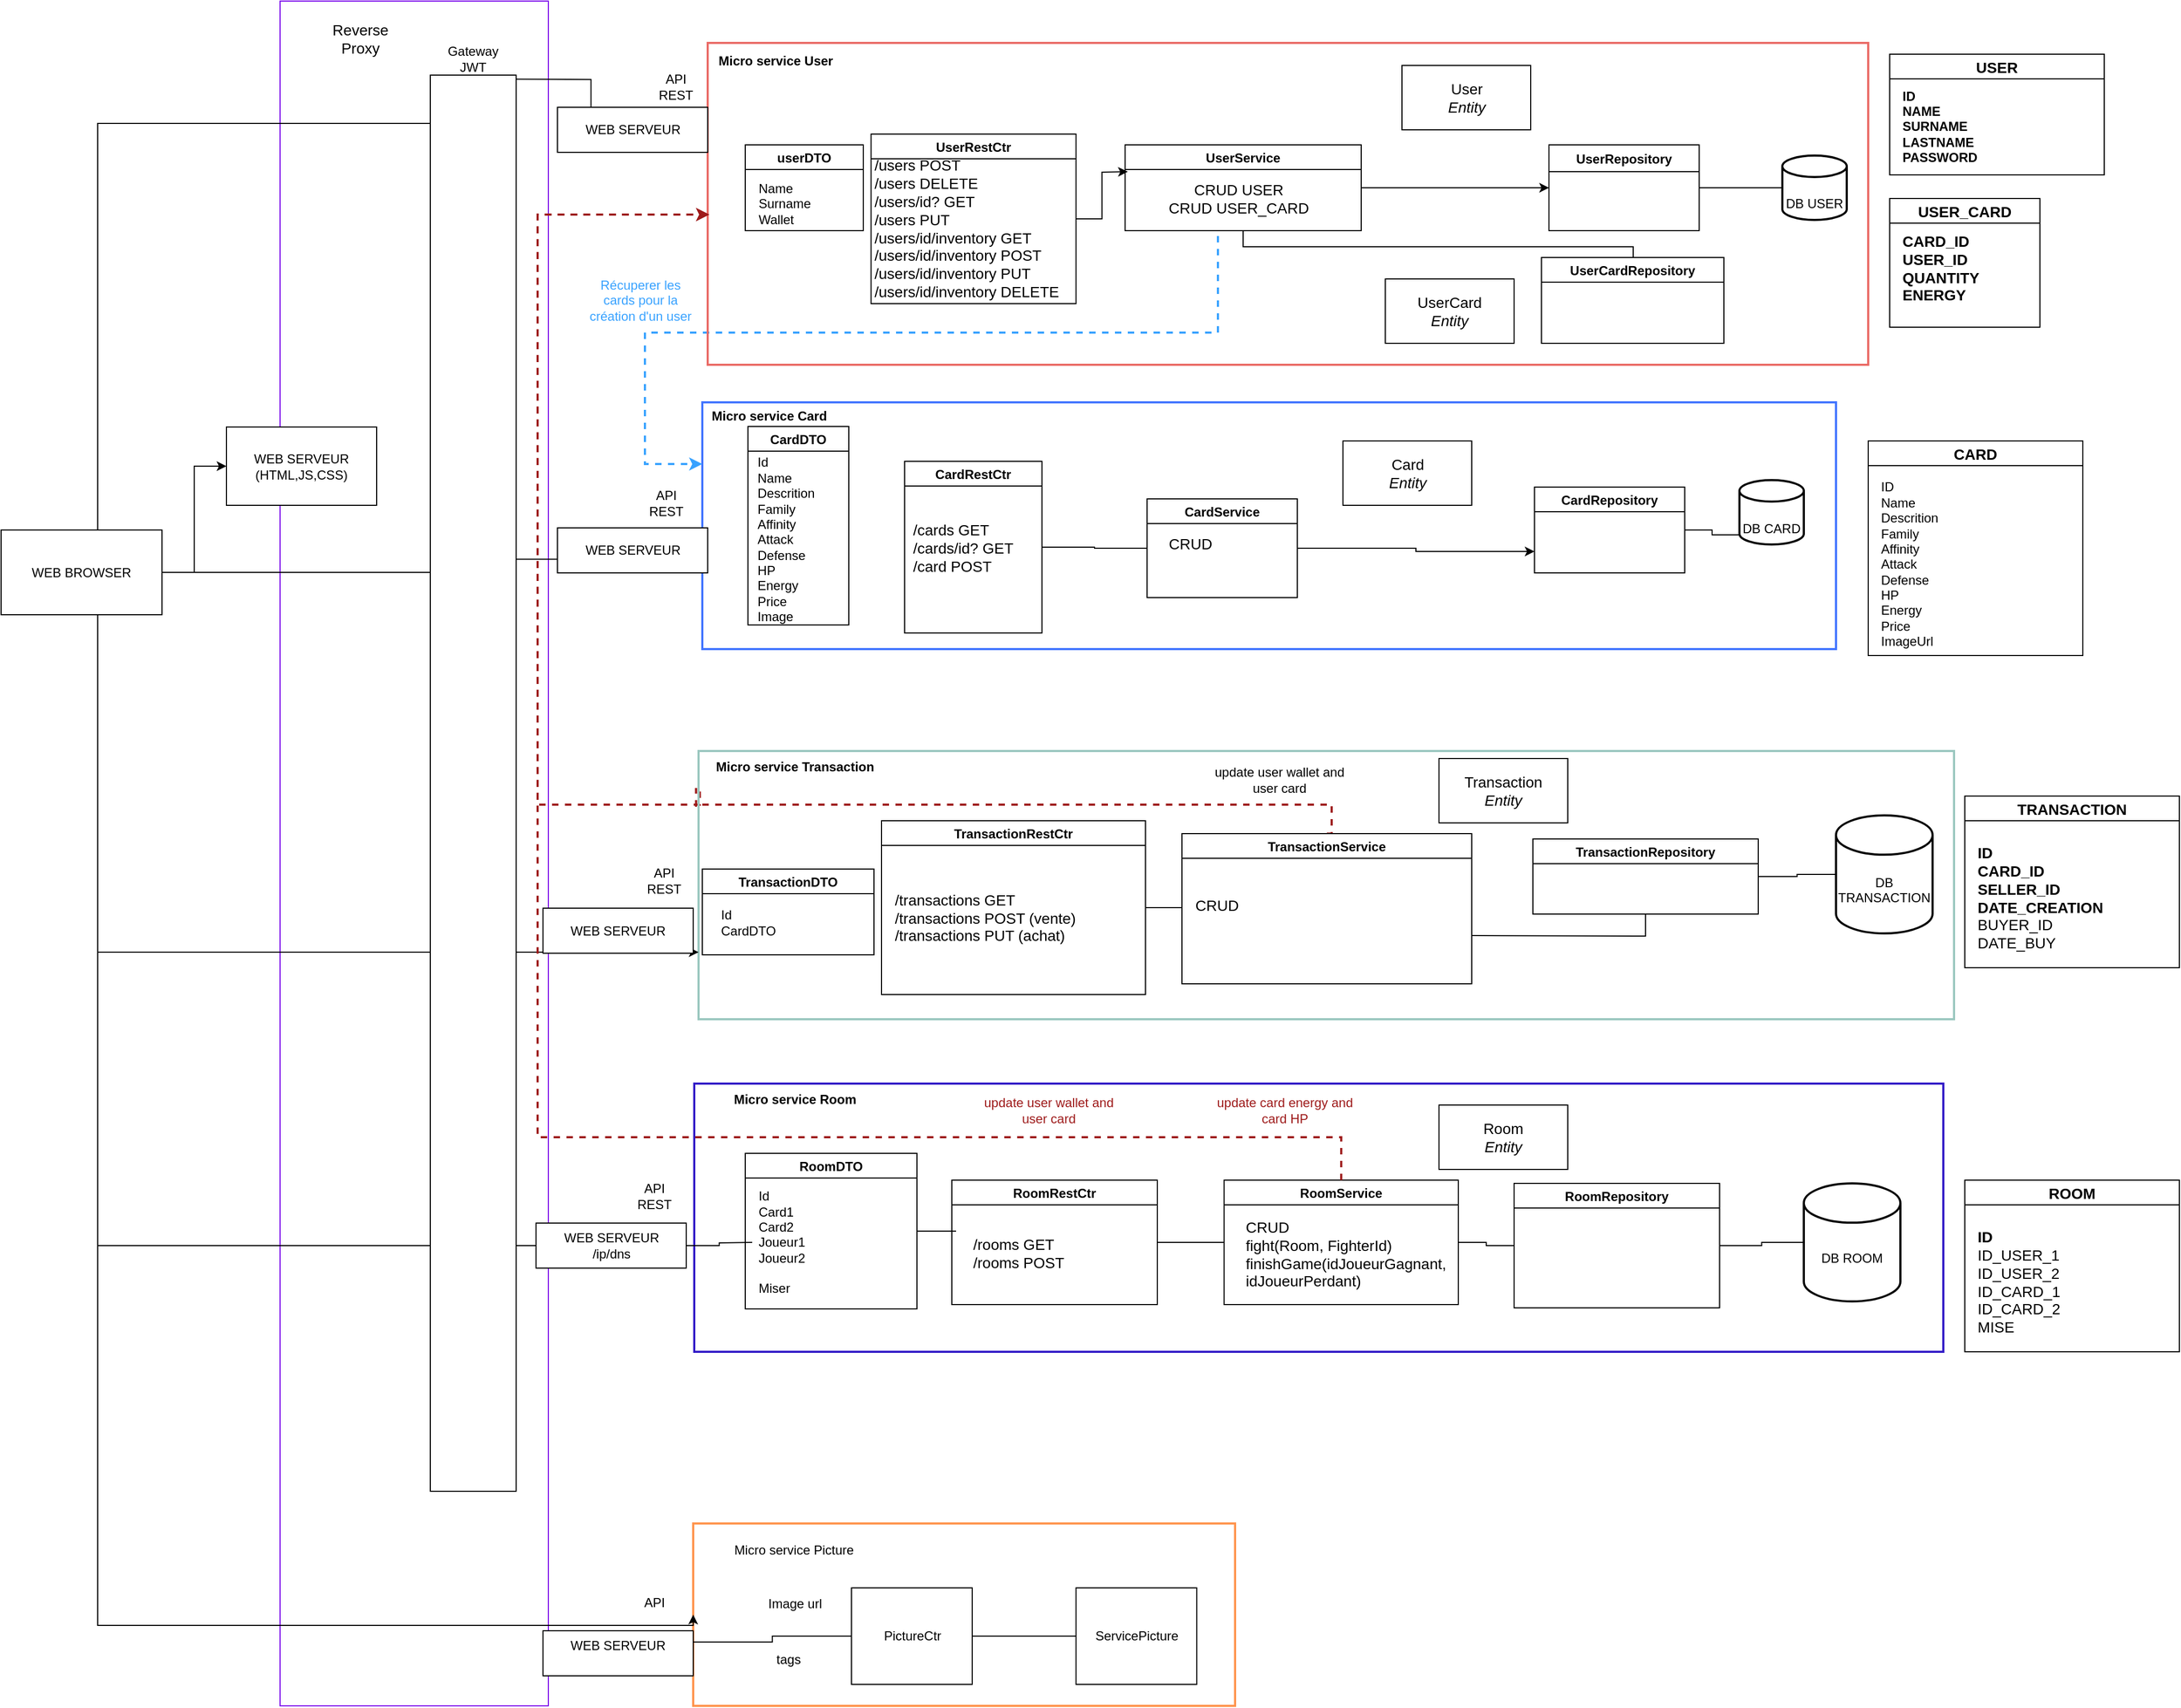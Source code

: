 <mxfile version="18.1.2" type="device"><diagram id="fcTigGx38qZ4BsaVMcVY" name="Page-1"><mxGraphModel dx="3031" dy="2437" grid="1" gridSize="10" guides="1" tooltips="1" connect="1" arrows="1" fold="1" page="1" pageScale="1" pageWidth="827" pageHeight="1169" math="0" shadow="0"><root><mxCell id="0"/><mxCell id="1" parent="0"/><mxCell id="7gq1FU1SA3FntrgrSSKf-93" value="" style="rounded=0;whiteSpace=wrap;html=1;fontColor=#000000;strokeColor=#7A09EB;strokeWidth=1;fillColor=default;" vertex="1" parent="1"><mxGeometry x="-200" y="-19" width="250" height="1589" as="geometry"/></mxCell><mxCell id="7gq1FU1SA3FntrgrSSKf-55" value="" style="rounded=0;whiteSpace=wrap;html=1;fillColor=none;strokeColor=#331CC7;strokeWidth=2;" vertex="1" parent="1"><mxGeometry x="186" y="990" width="1164" height="250" as="geometry"/></mxCell><mxCell id="7gq1FU1SA3FntrgrSSKf-5" value="" style="rounded=0;whiteSpace=wrap;html=1;fillColor=none;strokeWidth=2;strokeColor=#4275FF;" vertex="1" parent="1"><mxGeometry x="193.5" y="355" width="1056.5" height="230" as="geometry"/></mxCell><mxCell id="7gq1FU1SA3FntrgrSSKf-82" style="edgeStyle=orthogonalEdgeStyle;rounded=0;orthogonalLoop=1;jettySize=auto;html=1;entryX=0;entryY=0.25;entryDx=0;entryDy=0;fontColor=#9E1B1B;startArrow=none;startFill=0;endArrow=classic;endFill=1;strokeColor=#38A2FF;strokeWidth=2;dashed=1;" edge="1" parent="1" target="7gq1FU1SA3FntrgrSSKf-5"><mxGeometry relative="1" as="geometry"><mxPoint x="674" y="200" as="sourcePoint"/><Array as="points"><mxPoint x="674" y="290"/><mxPoint x="140" y="290"/><mxPoint x="140" y="413"/></Array></mxGeometry></mxCell><mxCell id="7gq1FU1SA3FntrgrSSKf-1" value="" style="rounded=0;whiteSpace=wrap;html=1;fillColor=none;strokeColor=#EA6B66;strokeWidth=2;" vertex="1" parent="1"><mxGeometry x="198.5" y="20" width="1081.5" height="300" as="geometry"/></mxCell><mxCell id="7gq1FU1SA3FntrgrSSKf-20" value="" style="rounded=0;whiteSpace=wrap;html=1;fillColor=none;strokeColor=#FF944D;strokeWidth=2;" vertex="1" parent="1"><mxGeometry x="185" y="1400" width="505" height="170" as="geometry"/></mxCell><mxCell id="7gq1FU1SA3FntrgrSSKf-52" style="edgeStyle=orthogonalEdgeStyle;rounded=0;orthogonalLoop=1;jettySize=auto;html=1;startArrow=none;startFill=0;endArrow=classic;endFill=1;exitX=0.001;exitY=0.151;exitDx=0;exitDy=0;exitPerimeter=0;strokeWidth=2;dashed=1;strokeColor=#9E1B1B;" edge="1" parent="1" source="7gq1FU1SA3FntrgrSSKf-9"><mxGeometry relative="1" as="geometry"><mxPoint x="200" y="180" as="targetPoint"/><Array as="points"><mxPoint x="190" y="730"/><mxPoint x="40" y="730"/><mxPoint x="40" y="170"/></Array></mxGeometry></mxCell><mxCell id="7gq1FU1SA3FntrgrSSKf-9" value="" style="rounded=0;whiteSpace=wrap;html=1;fillColor=none;strokeColor=#9AC7BF;strokeWidth=2;" vertex="1" parent="1"><mxGeometry x="190" y="680" width="1170" height="250" as="geometry"/></mxCell><mxCell id="7gq1FU1SA3FntrgrSSKf-2" style="edgeStyle=orthogonalEdgeStyle;rounded=0;orthogonalLoop=1;jettySize=auto;html=1;entryX=0;entryY=0.25;entryDx=0;entryDy=0;startArrow=none;" edge="1" parent="1" target="7gq1FU1SA3FntrgrSSKf-1"><mxGeometry relative="1" as="geometry"><mxPoint x="-20" y="53.571" as="sourcePoint"/><Array as="points"/></mxGeometry></mxCell><mxCell id="7gq1FU1SA3FntrgrSSKf-7" style="edgeStyle=orthogonalEdgeStyle;rounded=0;orthogonalLoop=1;jettySize=auto;html=1;entryX=0.003;entryY=0.636;entryDx=0;entryDy=0;entryPerimeter=0;" edge="1" parent="1" source="LTaw75LtUhF4vkiSCmDB-8" target="7gq1FU1SA3FntrgrSSKf-5"><mxGeometry relative="1" as="geometry"/></mxCell><mxCell id="7gq1FU1SA3FntrgrSSKf-10" style="edgeStyle=orthogonalEdgeStyle;rounded=0;orthogonalLoop=1;jettySize=auto;html=1;entryX=0;entryY=0.75;entryDx=0;entryDy=0;" edge="1" parent="1" source="LTaw75LtUhF4vkiSCmDB-8" target="7gq1FU1SA3FntrgrSSKf-9"><mxGeometry relative="1" as="geometry"><Array as="points"><mxPoint x="-370" y="868"/></Array></mxGeometry></mxCell><mxCell id="7gq1FU1SA3FntrgrSSKf-21" style="edgeStyle=orthogonalEdgeStyle;rounded=0;orthogonalLoop=1;jettySize=auto;html=1;entryX=0;entryY=0.5;entryDx=0;entryDy=0;" edge="1" parent="1" source="LTaw75LtUhF4vkiSCmDB-8" target="7gq1FU1SA3FntrgrSSKf-20"><mxGeometry relative="1" as="geometry"><Array as="points"><mxPoint x="-370" y="1495"/></Array></mxGeometry></mxCell><mxCell id="7gq1FU1SA3FntrgrSSKf-75" style="edgeStyle=orthogonalEdgeStyle;rounded=0;orthogonalLoop=1;jettySize=auto;html=1;entryX=0;entryY=0.5;entryDx=0;entryDy=0;startArrow=none;startFill=0;endArrow=none;endFill=0;strokeWidth=1;" edge="1" parent="1" source="LTaw75LtUhF4vkiSCmDB-8" target="7gq1FU1SA3FntrgrSSKf-56"><mxGeometry relative="1" as="geometry"><Array as="points"><mxPoint x="-370" y="1141"/></Array></mxGeometry></mxCell><mxCell id="4_wyoMb4KqiYwlfy0WSD-1" value="&lt;div&gt;WEB SERVEUR&lt;/div&gt;&lt;div&gt;(HTML,JS,CSS)&lt;br&gt;&lt;/div&gt;" style="rounded=0;whiteSpace=wrap;html=1;" parent="1" vertex="1"><mxGeometry x="-250" y="378" width="140" height="73" as="geometry"/></mxCell><mxCell id="LTaw75LtUhF4vkiSCmDB-7" style="edgeStyle=orthogonalEdgeStyle;rounded=0;orthogonalLoop=1;jettySize=auto;html=1;exitX=1;exitY=0.5;exitDx=0;exitDy=0;" parent="1" source="4_wyoMb4KqiYwlfy0WSD-3" edge="1"><mxGeometry relative="1" as="geometry"><mxPoint x="590" y="140" as="targetPoint"/></mxGeometry></mxCell><mxCell id="4_wyoMb4KqiYwlfy0WSD-3" value="UserRestCtr" style="swimlane;" parent="1" vertex="1"><mxGeometry x="350.75" y="105" width="191" height="158" as="geometry"/></mxCell><mxCell id="4_wyoMb4KqiYwlfy0WSD-4" value="&lt;div align=&quot;left&quot;&gt;/users POST&lt;br&gt;&lt;/div&gt;&lt;div style=&quot;font-size: 14px&quot; align=&quot;left&quot;&gt;/users DELETE&lt;br style=&quot;font-size: 14px&quot;&gt;&lt;/div&gt;&lt;div&gt;/users/id? GET&lt;/div&gt;&lt;div&gt;/users PUT&lt;/div&gt;&lt;div&gt;/users/id/inventory GET&lt;/div&gt;&lt;div&gt;/users/id/inventory POST&lt;/div&gt;&lt;div&gt;/users/id/inventory PUT&lt;/div&gt;&lt;div&gt;/users/id/inventory DELETE&lt;br&gt;&lt;/div&gt;" style="text;html=1;align=left;verticalAlign=middle;resizable=0;points=[];autosize=1;strokeColor=none;fillColor=none;fontSize=14;" parent="4_wyoMb4KqiYwlfy0WSD-3" vertex="1"><mxGeometry x="1" y="18" width="190" height="140" as="geometry"/></mxCell><mxCell id="7gq1FU1SA3FntrgrSSKf-51" style="edgeStyle=orthogonalEdgeStyle;rounded=0;orthogonalLoop=1;jettySize=auto;html=1;startArrow=none;startFill=0;endArrow=none;endFill=0;" edge="1" parent="1" source="4_wyoMb4KqiYwlfy0WSD-6" target="4_wyoMb4KqiYwlfy0WSD-13"><mxGeometry relative="1" as="geometry"/></mxCell><mxCell id="4_wyoMb4KqiYwlfy0WSD-6" value="CardRestCtr" style="swimlane;" parent="1" vertex="1"><mxGeometry x="382" y="410" width="128" height="160" as="geometry"/></mxCell><mxCell id="4_wyoMb4KqiYwlfy0WSD-7" value="&lt;div align=&quot;left&quot;&gt;/cards GET&lt;br&gt;&lt;/div&gt;&lt;div align=&quot;left&quot;&gt;/cards/id? GET&lt;/div&gt;&lt;div align=&quot;left&quot;&gt;/card POST&lt;br&gt;&lt;/div&gt;" style="text;html=1;align=left;verticalAlign=middle;resizable=0;points=[];autosize=1;strokeColor=none;fillColor=none;fontSize=14;" parent="4_wyoMb4KqiYwlfy0WSD-6" vertex="1"><mxGeometry x="6" y="51" width="110" height="60" as="geometry"/></mxCell><mxCell id="V9Zq1MXGziSnZ7ArMYjw-16" value="CardDTO" style="swimlane;fillColor=none;" parent="4_wyoMb4KqiYwlfy0WSD-6" vertex="1"><mxGeometry x="-146" y="-32.5" width="94" height="185" as="geometry"/></mxCell><mxCell id="V9Zq1MXGziSnZ7ArMYjw-17" value="&lt;div&gt;Id&lt;/div&gt;&lt;div&gt;Name&lt;br&gt;&lt;/div&gt;&lt;div&gt;Descrition&lt;/div&gt;&lt;div&gt;Family&lt;/div&gt;&lt;div&gt;Affinity&lt;/div&gt;&lt;div&gt;Attack&lt;/div&gt;&lt;div&gt;Defense&lt;/div&gt;&lt;div&gt;HP&lt;/div&gt;&lt;div&gt;Energy&lt;/div&gt;&lt;div&gt;Price&lt;br&gt;&lt;/div&gt;&lt;div&gt;Image&lt;/div&gt;" style="text;html=1;align=left;verticalAlign=middle;resizable=0;points=[];autosize=1;strokeColor=none;fillColor=none;" parent="V9Zq1MXGziSnZ7ArMYjw-16" vertex="1"><mxGeometry x="7" y="25" width="80" height="160" as="geometry"/></mxCell><mxCell id="4_wyoMb4KqiYwlfy0WSD-8" value="&lt;div&gt;User&lt;/div&gt;&lt;i&gt;Entity&lt;/i&gt;" style="rounded=0;whiteSpace=wrap;html=1;fontSize=14;fillColor=default;" parent="1" vertex="1"><mxGeometry x="845.5" y="41" width="120" height="60" as="geometry"/></mxCell><mxCell id="4_wyoMb4KqiYwlfy0WSD-21" style="edgeStyle=orthogonalEdgeStyle;rounded=0;orthogonalLoop=1;jettySize=auto;html=1;entryX=0;entryY=0.5;entryDx=0;entryDy=0;fontSize=14;" parent="1" source="4_wyoMb4KqiYwlfy0WSD-9" target="4_wyoMb4KqiYwlfy0WSD-11" edge="1"><mxGeometry relative="1" as="geometry"/></mxCell><mxCell id="7gq1FU1SA3FntrgrSSKf-50" style="edgeStyle=orthogonalEdgeStyle;rounded=0;orthogonalLoop=1;jettySize=auto;html=1;startArrow=none;startFill=0;endArrow=none;endFill=0;" edge="1" parent="1" source="4_wyoMb4KqiYwlfy0WSD-9" target="7gq1FU1SA3FntrgrSSKf-48"><mxGeometry relative="1" as="geometry"><Array as="points"><mxPoint x="698" y="210"/><mxPoint x="1061" y="210"/></Array></mxGeometry></mxCell><mxCell id="4_wyoMb4KqiYwlfy0WSD-9" value="UserService" style="swimlane;" parent="1" vertex="1"><mxGeometry x="587.5" y="115" width="220" height="80" as="geometry"/></mxCell><mxCell id="7gq1FU1SA3FntrgrSSKf-95" style="edgeStyle=orthogonalEdgeStyle;rounded=0;orthogonalLoop=1;jettySize=auto;html=1;fontSize=14;fontColor=#000000;startArrow=none;startFill=0;endArrow=none;endFill=0;strokeColor=#000000;strokeWidth=1;" edge="1" parent="1" source="4_wyoMb4KqiYwlfy0WSD-11" target="7gq1FU1SA3FntrgrSSKf-15"><mxGeometry relative="1" as="geometry"/></mxCell><mxCell id="4_wyoMb4KqiYwlfy0WSD-11" value="UserRepository" style="swimlane;startSize=25;" parent="1" vertex="1"><mxGeometry x="982.5" y="115" width="140" height="80" as="geometry"/></mxCell><mxCell id="4_wyoMb4KqiYwlfy0WSD-13" value="CardService" style="swimlane;" parent="1" vertex="1"><mxGeometry x="608" y="445" width="140" height="92" as="geometry"/></mxCell><mxCell id="4_wyoMb4KqiYwlfy0WSD-17" value="CRUD&lt;div align=&quot;left&quot;&gt;&lt;br&gt;&lt;/div&gt;" style="text;html=1;align=center;verticalAlign=middle;resizable=0;points=[];autosize=1;strokeColor=none;fillColor=none;fontSize=14;" parent="4_wyoMb4KqiYwlfy0WSD-13" vertex="1"><mxGeometry x="10" y="30" width="60" height="40" as="geometry"/></mxCell><mxCell id="4_wyoMb4KqiYwlfy0WSD-19" style="edgeStyle=orthogonalEdgeStyle;rounded=0;orthogonalLoop=1;jettySize=auto;html=1;fontSize=14;exitX=1;exitY=0.5;exitDx=0;exitDy=0;entryX=0;entryY=0.75;entryDx=0;entryDy=0;" parent="1" source="4_wyoMb4KqiYwlfy0WSD-13" target="4_wyoMb4KqiYwlfy0WSD-15" edge="1"><mxGeometry relative="1" as="geometry"><mxPoint x="982" y="490" as="targetPoint"/></mxGeometry></mxCell><mxCell id="7gq1FU1SA3FntrgrSSKf-96" style="edgeStyle=orthogonalEdgeStyle;rounded=0;orthogonalLoop=1;jettySize=auto;html=1;exitX=1;exitY=0.5;exitDx=0;exitDy=0;entryX=0;entryY=0.85;entryDx=0;entryDy=0;entryPerimeter=0;fontSize=14;fontColor=#000000;startArrow=none;startFill=0;endArrow=none;endFill=0;strokeColor=#000000;strokeWidth=1;" edge="1" parent="1" source="4_wyoMb4KqiYwlfy0WSD-15" target="7gq1FU1SA3FntrgrSSKf-16"><mxGeometry relative="1" as="geometry"/></mxCell><mxCell id="4_wyoMb4KqiYwlfy0WSD-15" value="CardRepository" style="swimlane;" parent="1" vertex="1"><mxGeometry x="969" y="434" width="140" height="80" as="geometry"/></mxCell><mxCell id="4_wyoMb4KqiYwlfy0WSD-16" value="&lt;div&gt;Card&lt;/div&gt;&lt;div&gt;&lt;i&gt;Entity&lt;/i&gt;&lt;br&gt;&lt;/div&gt;" style="rounded=0;whiteSpace=wrap;html=1;fontSize=14;fillColor=default;" parent="1" vertex="1"><mxGeometry x="790.5" y="391" width="120" height="60" as="geometry"/></mxCell><mxCell id="7gq1FU1SA3FntrgrSSKf-54" style="edgeStyle=orthogonalEdgeStyle;rounded=0;orthogonalLoop=1;jettySize=auto;html=1;entryX=-0.002;entryY=0.138;entryDx=0;entryDy=0;entryPerimeter=0;startArrow=none;startFill=0;endArrow=none;endFill=0;exitX=0.5;exitY=0;exitDx=0;exitDy=0;strokeWidth=2;dashed=1;strokeColor=#9E1B1B;" edge="1" parent="1" source="4_wyoMb4KqiYwlfy0WSD-25" target="7gq1FU1SA3FntrgrSSKf-9"><mxGeometry relative="1" as="geometry"><Array as="points"><mxPoint x="780" y="757"/><mxPoint x="780" y="730"/><mxPoint x="193" y="730"/><mxPoint x="193" y="731"/></Array></mxGeometry></mxCell><mxCell id="4_wyoMb4KqiYwlfy0WSD-25" value="TransactionService" style="swimlane;" parent="1" vertex="1"><mxGeometry x="640.5" y="757" width="270" height="140" as="geometry"/></mxCell><mxCell id="4_wyoMb4KqiYwlfy0WSD-26" value="CRUD&lt;div&gt;&lt;br&gt;&lt;/div&gt;" style="text;html=1;align=left;verticalAlign=middle;resizable=0;points=[];autosize=1;strokeColor=none;fillColor=none;fontSize=14;" parent="4_wyoMb4KqiYwlfy0WSD-25" vertex="1"><mxGeometry x="10" y="55" width="60" height="40" as="geometry"/></mxCell><mxCell id="4_wyoMb4KqiYwlfy0WSD-28" value="TRANSACTION" style="swimlane;fontSize=14;fillColor=default;" parent="1" vertex="1"><mxGeometry x="1370" y="722" width="200" height="160" as="geometry"/></mxCell><mxCell id="4_wyoMb4KqiYwlfy0WSD-29" value="&lt;div align=&quot;left&quot;&gt;&lt;b&gt;ID&lt;/b&gt;&lt;/div&gt;&lt;div align=&quot;left&quot;&gt;&lt;b&gt;CARD_ID&lt;br&gt;&lt;/b&gt;&lt;/div&gt;&lt;div&gt;&lt;b&gt;SELLER_ID&lt;/b&gt;&lt;/div&gt;&lt;div&gt;&lt;div&gt;&lt;b&gt;DATE_CREATION&lt;/b&gt;&lt;/div&gt;&lt;b&gt;&lt;/b&gt;&lt;/div&gt;&lt;div&gt;BUYER_ID&lt;/div&gt;&lt;div&gt;DATE_BUY&lt;br&gt;&lt;/div&gt;" style="text;html=1;align=left;verticalAlign=middle;resizable=0;points=[];autosize=1;strokeColor=none;fillColor=none;fontSize=14;" parent="4_wyoMb4KqiYwlfy0WSD-28" vertex="1"><mxGeometry x="10" y="40" width="150" height="110" as="geometry"/></mxCell><mxCell id="4_wyoMb4KqiYwlfy0WSD-30" value="USER_CARD" style="swimlane;fontSize=14;fillColor=default;" parent="1" vertex="1"><mxGeometry x="1300" y="165" width="140" height="120" as="geometry"/></mxCell><mxCell id="4_wyoMb4KqiYwlfy0WSD-31" value="&lt;div align=&quot;left&quot;&gt;&lt;b&gt;CARD_ID&lt;br&gt;&lt;/b&gt;&lt;/div&gt;&lt;div align=&quot;left&quot;&gt;&lt;b&gt;USER_ID&lt;br&gt;&lt;/b&gt;&lt;/div&gt;&lt;div&gt;&lt;b&gt;QUANTITY&lt;/b&gt;&lt;br&gt;&lt;/div&gt;&lt;div&gt;&lt;b&gt;ENERGY&lt;/b&gt;&lt;br&gt;&lt;/div&gt;" style="text;html=1;align=left;verticalAlign=middle;resizable=0;points=[];autosize=1;strokeColor=none;fillColor=none;fontSize=14;" parent="4_wyoMb4KqiYwlfy0WSD-30" vertex="1"><mxGeometry x="10" y="30" width="90" height="70" as="geometry"/></mxCell><mxCell id="7gq1FU1SA3FntrgrSSKf-97" style="edgeStyle=orthogonalEdgeStyle;rounded=0;orthogonalLoop=1;jettySize=auto;html=1;exitX=1;exitY=0.5;exitDx=0;exitDy=0;fontSize=14;fontColor=#000000;startArrow=none;startFill=0;endArrow=none;endFill=0;strokeColor=#000000;strokeWidth=1;" edge="1" parent="1" source="4_wyoMb4KqiYwlfy0WSD-33" target="7gq1FU1SA3FntrgrSSKf-17"><mxGeometry relative="1" as="geometry"/></mxCell><mxCell id="4_wyoMb4KqiYwlfy0WSD-33" value="TransactionRepository" style="swimlane;" parent="1" vertex="1"><mxGeometry x="967.5" y="762" width="210" height="70" as="geometry"/></mxCell><mxCell id="4_wyoMb4KqiYwlfy0WSD-34" value="TransactionRestCtr" style="swimlane;" parent="1" vertex="1"><mxGeometry x="360.5" y="745" width="246" height="162" as="geometry"/></mxCell><mxCell id="4_wyoMb4KqiYwlfy0WSD-35" value="&lt;div&gt;&lt;br&gt;&lt;div&gt;/transactions GET&lt;/div&gt;&lt;/div&gt;&lt;div&gt;/transactions POST (vente)&lt;br&gt;&lt;/div&gt;&lt;div&gt;/transactions PUT (achat)&lt;br&gt;&lt;/div&gt;" style="text;html=1;align=left;verticalAlign=middle;resizable=0;points=[];autosize=1;strokeColor=none;fillColor=none;fontSize=14;" parent="4_wyoMb4KqiYwlfy0WSD-34" vertex="1"><mxGeometry x="10" y="47" width="180" height="70" as="geometry"/></mxCell><mxCell id="4_wyoMb4KqiYwlfy0WSD-38" style="edgeStyle=orthogonalEdgeStyle;rounded=0;orthogonalLoop=1;jettySize=auto;html=1;entryX=0;entryY=0.5;entryDx=0;entryDy=0;fontSize=14;exitX=1;exitY=0.5;exitDx=0;exitDy=0;endArrow=none;endFill=0;" parent="1" source="4_wyoMb4KqiYwlfy0WSD-34" target="4_wyoMb4KqiYwlfy0WSD-25" edge="1"><mxGeometry relative="1" as="geometry"/></mxCell><mxCell id="4_wyoMb4KqiYwlfy0WSD-39" style="edgeStyle=orthogonalEdgeStyle;rounded=0;orthogonalLoop=1;jettySize=auto;html=1;entryX=0.5;entryY=1;entryDx=0;entryDy=0;fontSize=14;endArrow=none;endFill=0;" parent="1" target="4_wyoMb4KqiYwlfy0WSD-33" edge="1"><mxGeometry relative="1" as="geometry"><mxPoint x="910" y="852" as="sourcePoint"/></mxGeometry></mxCell><mxCell id="4_wyoMb4KqiYwlfy0WSD-36" value="&lt;div&gt;Transaction&lt;/div&gt;&lt;div&gt;&lt;i&gt;Entity&lt;/i&gt;&lt;br&gt;&lt;/div&gt;" style="rounded=0;whiteSpace=wrap;html=1;fontSize=14;fillColor=default;" parent="1" vertex="1"><mxGeometry x="880" y="687" width="120" height="60" as="geometry"/></mxCell><mxCell id="V9Zq1MXGziSnZ7ArMYjw-6" value="CARD" style="swimlane;fontSize=14;fillColor=default;" parent="1" vertex="1"><mxGeometry x="1280" y="391" width="200" height="200" as="geometry"/></mxCell><mxCell id="V9Zq1MXGziSnZ7ArMYjw-24" value="&lt;div&gt;ID&lt;/div&gt;&lt;div&gt;Name&lt;br&gt;&lt;/div&gt;&lt;div&gt;Descrition&lt;/div&gt;&lt;div&gt;Family&lt;/div&gt;&lt;div&gt;Affinity&lt;/div&gt;&lt;div&gt;Attack&lt;/div&gt;&lt;div&gt;Defense&lt;/div&gt;&lt;div&gt;HP&lt;/div&gt;&lt;div&gt;Energy&lt;/div&gt;&lt;div&gt;Price&lt;br&gt;&lt;/div&gt;&lt;div&gt;ImageUrl&lt;/div&gt;" style="text;html=1;align=left;verticalAlign=middle;resizable=0;points=[];autosize=1;strokeColor=none;fillColor=none;" parent="V9Zq1MXGziSnZ7ArMYjw-6" vertex="1"><mxGeometry x="10" y="35" width="80" height="160" as="geometry"/></mxCell><mxCell id="V9Zq1MXGziSnZ7ArMYjw-8" value="USER" style="swimlane;fontSize=14;fillColor=default;" parent="1" vertex="1"><mxGeometry x="1300" y="30.5" width="200" height="112.5" as="geometry"/></mxCell><mxCell id="V9Zq1MXGziSnZ7ArMYjw-25" value="&lt;div&gt;&lt;b&gt;ID&lt;/b&gt;&lt;/div&gt;&lt;div&gt;&lt;b&gt;NAME&lt;/b&gt;&lt;/div&gt;&lt;div&gt;&lt;b&gt;SURNAME&lt;/b&gt;&lt;/div&gt;&lt;div&gt;&lt;b&gt;LASTNAME&lt;/b&gt;&lt;/div&gt;&lt;div&gt;&lt;b&gt;PASSWORD&lt;/b&gt;&lt;br&gt;&lt;/div&gt;" style="text;html=1;align=left;verticalAlign=middle;resizable=0;points=[];autosize=1;strokeColor=none;fillColor=none;" parent="V9Zq1MXGziSnZ7ArMYjw-8" vertex="1"><mxGeometry x="10" y="27.5" width="90" height="80" as="geometry"/></mxCell><mxCell id="V9Zq1MXGziSnZ7ArMYjw-14" value="userDTO" style="swimlane;fillColor=none;" parent="1" vertex="1"><mxGeometry x="233.5" y="115" width="110" height="80" as="geometry"/></mxCell><mxCell id="V9Zq1MXGziSnZ7ArMYjw-15" value="&lt;div align=&quot;left&quot;&gt;Name&lt;/div&gt;&lt;div align=&quot;left&quot;&gt;Surname&lt;br&gt;&lt;/div&gt;&lt;div align=&quot;left&quot;&gt;Wallet&lt;br&gt;&lt;/div&gt;" style="text;html=1;align=left;verticalAlign=middle;resizable=0;points=[];autosize=1;strokeColor=none;fillColor=none;" parent="V9Zq1MXGziSnZ7ArMYjw-14" vertex="1"><mxGeometry x="10" y="30" width="70" height="50" as="geometry"/></mxCell><mxCell id="V9Zq1MXGziSnZ7ArMYjw-18" value="TransactionDTO" style="swimlane;fillColor=none;" parent="1" vertex="1"><mxGeometry x="193.5" y="790" width="160" height="80" as="geometry"/></mxCell><mxCell id="V9Zq1MXGziSnZ7ArMYjw-20" value="&lt;div&gt;Id&lt;/div&gt;&lt;div&gt;CardDTO&lt;br&gt;&lt;/div&gt;" style="text;html=1;align=left;verticalAlign=middle;resizable=0;points=[];autosize=1;strokeColor=none;fillColor=none;" parent="V9Zq1MXGziSnZ7ArMYjw-18" vertex="1"><mxGeometry x="15" y="35" width="70" height="30" as="geometry"/></mxCell><mxCell id="4_wyoMb4KqiYwlfy0WSD-24" value="&lt;div&gt;CRUD USER&lt;br&gt;&lt;/div&gt;CRUD USER_CARD" style="text;html=1;align=center;verticalAlign=middle;resizable=0;points=[];autosize=1;strokeColor=none;fillColor=none;fontSize=14;" parent="1" vertex="1"><mxGeometry x="617.5" y="145" width="150" height="40" as="geometry"/></mxCell><mxCell id="LTaw75LtUhF4vkiSCmDB-18" style="edgeStyle=orthogonalEdgeStyle;rounded=0;orthogonalLoop=1;jettySize=auto;html=1;exitX=1;exitY=0.5;exitDx=0;exitDy=0;entryX=0;entryY=0.5;entryDx=0;entryDy=0;" parent="1" source="LTaw75LtUhF4vkiSCmDB-8" target="4_wyoMb4KqiYwlfy0WSD-1" edge="1"><mxGeometry relative="1" as="geometry"/></mxCell><mxCell id="LTaw75LtUhF4vkiSCmDB-8" value="WEB BROWSER" style="rounded=0;whiteSpace=wrap;html=1;" parent="1" vertex="1"><mxGeometry x="-460" y="474" width="150" height="79" as="geometry"/></mxCell><mxCell id="7gq1FU1SA3FntrgrSSKf-3" value="&lt;div&gt;API&lt;/div&gt;&lt;div&gt;REST&lt;br&gt;&lt;/div&gt;" style="text;html=1;strokeColor=none;fillColor=none;align=center;verticalAlign=middle;whiteSpace=wrap;rounded=0;" vertex="1" parent="1"><mxGeometry x="138.5" y="45.5" width="60" height="30" as="geometry"/></mxCell><mxCell id="7gq1FU1SA3FntrgrSSKf-4" value="Micro service User" style="text;html=1;strokeColor=none;fillColor=none;align=center;verticalAlign=middle;whiteSpace=wrap;rounded=0;fontStyle=1" vertex="1" parent="1"><mxGeometry x="201.5" y="22" width="120" height="30" as="geometry"/></mxCell><mxCell id="7gq1FU1SA3FntrgrSSKf-6" value="&lt;div&gt;API&lt;/div&gt;&lt;div&gt;REST&lt;br&gt;&lt;/div&gt;" style="text;html=1;strokeColor=none;fillColor=none;align=center;verticalAlign=middle;whiteSpace=wrap;rounded=0;" vertex="1" parent="1"><mxGeometry x="130" y="434" width="60" height="30" as="geometry"/></mxCell><mxCell id="7gq1FU1SA3FntrgrSSKf-11" value="&lt;div&gt;API&lt;/div&gt;&lt;div&gt;REST&lt;br&gt;&lt;/div&gt;" style="text;html=1;strokeColor=none;fillColor=none;align=center;verticalAlign=middle;whiteSpace=wrap;rounded=0;" vertex="1" parent="1"><mxGeometry x="127.5" y="785.5" width="60" height="30" as="geometry"/></mxCell><mxCell id="7gq1FU1SA3FntrgrSSKf-12" value="Micro service Transaction" style="text;html=1;strokeColor=none;fillColor=none;align=center;verticalAlign=middle;whiteSpace=wrap;rounded=0;fontStyle=1" vertex="1" parent="1"><mxGeometry x="190" y="680" width="180" height="30" as="geometry"/></mxCell><mxCell id="7gq1FU1SA3FntrgrSSKf-15" value="&lt;br&gt;&lt;div&gt;&lt;br&gt;&lt;/div&gt;&lt;div&gt;DB USER&lt;/div&gt;" style="strokeWidth=2;html=1;shape=mxgraph.flowchart.database;whiteSpace=wrap;fillColor=none;" vertex="1" parent="1"><mxGeometry x="1200" y="125" width="60" height="60" as="geometry"/></mxCell><mxCell id="7gq1FU1SA3FntrgrSSKf-16" value="&lt;br&gt;&lt;div&gt;&lt;br&gt;&lt;/div&gt;&lt;div&gt;DB CARD&lt;/div&gt;" style="strokeWidth=2;html=1;shape=mxgraph.flowchart.database;whiteSpace=wrap;fillColor=none;" vertex="1" parent="1"><mxGeometry x="1160" y="427.5" width="60" height="60" as="geometry"/></mxCell><mxCell id="7gq1FU1SA3FntrgrSSKf-17" value="&lt;br&gt;&lt;div&gt;&lt;br&gt;&lt;/div&gt;&lt;div&gt;DB TRANSACTION&lt;/div&gt;" style="strokeWidth=2;html=1;shape=mxgraph.flowchart.database;whiteSpace=wrap;fillColor=none;" vertex="1" parent="1"><mxGeometry x="1250" y="740" width="90" height="110" as="geometry"/></mxCell><mxCell id="7gq1FU1SA3FntrgrSSKf-22" value="&lt;div&gt;API&lt;/div&gt;" style="text;html=1;strokeColor=none;fillColor=none;align=center;verticalAlign=middle;whiteSpace=wrap;rounded=0;" vertex="1" parent="1"><mxGeometry x="118.5" y="1459" width="60" height="30" as="geometry"/></mxCell><mxCell id="7gq1FU1SA3FntrgrSSKf-23" value="Micro service Picture" style="text;html=1;strokeColor=none;fillColor=none;align=center;verticalAlign=middle;whiteSpace=wrap;rounded=0;" vertex="1" parent="1"><mxGeometry x="188.5" y="1410" width="180" height="30" as="geometry"/></mxCell><mxCell id="7gq1FU1SA3FntrgrSSKf-26" value="ServicePicture" style="rounded=0;whiteSpace=wrap;html=1;fillColor=none;" vertex="1" parent="1"><mxGeometry x="541.75" y="1460" width="112.5" height="90" as="geometry"/></mxCell><mxCell id="7gq1FU1SA3FntrgrSSKf-36" value="&lt;div&gt;WEB SERVEUR&lt;/div&gt;" style="rounded=0;whiteSpace=wrap;html=1;" vertex="1" parent="1"><mxGeometry x="58.5" y="80" width="140" height="42" as="geometry"/></mxCell><mxCell id="7gq1FU1SA3FntrgrSSKf-37" value="&lt;div&gt;WEB SERVEUR&lt;/div&gt;" style="rounded=0;whiteSpace=wrap;html=1;" vertex="1" parent="1"><mxGeometry x="58.5" y="472" width="140" height="42" as="geometry"/></mxCell><mxCell id="7gq1FU1SA3FntrgrSSKf-39" value="&lt;div&gt;WEB SERVEUR&lt;/div&gt;" style="rounded=0;whiteSpace=wrap;html=1;" vertex="1" parent="1"><mxGeometry x="45" y="826.5" width="140" height="42" as="geometry"/></mxCell><mxCell id="7gq1FU1SA3FntrgrSSKf-40" value="&lt;div&gt;WEB SERVEUR&lt;/div&gt;&lt;div&gt;&lt;br&gt;&lt;/div&gt;" style="rounded=0;whiteSpace=wrap;html=1;" vertex="1" parent="1"><mxGeometry x="45" y="1500" width="140" height="42" as="geometry"/></mxCell><mxCell id="7gq1FU1SA3FntrgrSSKf-41" value="" style="rounded=0;whiteSpace=wrap;html=1;fillColor=default;" vertex="1" parent="1"><mxGeometry x="-60" y="50" width="80" height="1320" as="geometry"/></mxCell><mxCell id="7gq1FU1SA3FntrgrSSKf-42" value="&lt;div&gt;Gateway&lt;/div&gt;&lt;div&gt;JWT&lt;/div&gt;" style="text;html=1;strokeColor=none;fillColor=none;align=center;verticalAlign=middle;whiteSpace=wrap;rounded=0;" vertex="1" parent="1"><mxGeometry x="-50" y="20" width="60" height="30" as="geometry"/></mxCell><mxCell id="7gq1FU1SA3FntrgrSSKf-48" value="UserCardRepository" style="swimlane;" vertex="1" parent="1"><mxGeometry x="975.5" y="220" width="170" height="80" as="geometry"/></mxCell><mxCell id="7gq1FU1SA3FntrgrSSKf-49" value="UserCard&lt;div&gt;&lt;i&gt;Entity&lt;/i&gt;&lt;br&gt;&lt;/div&gt;" style="rounded=0;whiteSpace=wrap;html=1;fontSize=14;fillColor=default;" vertex="1" parent="1"><mxGeometry x="830" y="240" width="120" height="60" as="geometry"/></mxCell><mxCell id="7gq1FU1SA3FntrgrSSKf-8" value="Micro service Card" style="text;html=1;strokeColor=none;fillColor=none;align=center;verticalAlign=middle;whiteSpace=wrap;rounded=0;fontStyle=1" vertex="1" parent="1"><mxGeometry x="196" y="352.5" width="120" height="30" as="geometry"/></mxCell><mxCell id="7gq1FU1SA3FntrgrSSKf-71" style="edgeStyle=orthogonalEdgeStyle;rounded=0;orthogonalLoop=1;jettySize=auto;html=1;startArrow=none;startFill=0;endArrow=none;endFill=0;strokeWidth=1;" edge="1" parent="1" source="7gq1FU1SA3FntrgrSSKf-56"><mxGeometry relative="1" as="geometry"><mxPoint x="240" y="1138" as="targetPoint"/></mxGeometry></mxCell><mxCell id="7gq1FU1SA3FntrgrSSKf-56" value="&lt;div&gt;WEB SERVEUR&lt;/div&gt;/ip/dns" style="rounded=0;whiteSpace=wrap;html=1;" vertex="1" parent="1"><mxGeometry x="38.5" y="1120" width="140" height="42" as="geometry"/></mxCell><mxCell id="7gq1FU1SA3FntrgrSSKf-57" value="Micro service Room" style="text;html=1;strokeColor=none;fillColor=none;align=center;verticalAlign=middle;whiteSpace=wrap;rounded=0;fontStyle=1" vertex="1" parent="1"><mxGeometry x="190" y="990" width="180" height="30" as="geometry"/></mxCell><mxCell id="7gq1FU1SA3FntrgrSSKf-58" value="&lt;div&gt;API&lt;/div&gt;&lt;div&gt;REST&lt;br&gt;&lt;/div&gt;" style="text;html=1;strokeColor=none;fillColor=none;align=center;verticalAlign=middle;whiteSpace=wrap;rounded=0;" vertex="1" parent="1"><mxGeometry x="118.5" y="1080" width="60" height="30" as="geometry"/></mxCell><mxCell id="7gq1FU1SA3FntrgrSSKf-59" value="ROOM" style="swimlane;fontSize=14;fillColor=default;" vertex="1" parent="1"><mxGeometry x="1370" y="1080" width="200" height="160" as="geometry"/></mxCell><mxCell id="7gq1FU1SA3FntrgrSSKf-60" value="&lt;div align=&quot;left&quot;&gt;&lt;b&gt;ID&lt;/b&gt;&lt;/div&gt;&lt;div&gt;ID_USER_1&lt;/div&gt;&lt;div&gt;ID_USER_2&lt;/div&gt;&lt;div&gt;ID_CARD_1&lt;/div&gt;&lt;div&gt;ID_CARD_2&lt;/div&gt;MISE" style="text;html=1;align=left;verticalAlign=middle;resizable=0;points=[];autosize=1;strokeColor=none;fillColor=none;fontSize=14;" vertex="1" parent="7gq1FU1SA3FntrgrSSKf-59"><mxGeometry x="10" y="40" width="90" height="110" as="geometry"/></mxCell><mxCell id="7gq1FU1SA3FntrgrSSKf-61" value="&lt;br&gt;&lt;div&gt;&lt;br&gt;&lt;/div&gt;&lt;div&gt;DB ROOM&lt;/div&gt;" style="strokeWidth=2;html=1;shape=mxgraph.flowchart.database;whiteSpace=wrap;fillColor=none;" vertex="1" parent="1"><mxGeometry x="1220" y="1083" width="90" height="110" as="geometry"/></mxCell><mxCell id="7gq1FU1SA3FntrgrSSKf-66" style="edgeStyle=orthogonalEdgeStyle;rounded=0;orthogonalLoop=1;jettySize=auto;html=1;exitX=1;exitY=0.5;exitDx=0;exitDy=0;entryX=0;entryY=0.5;entryDx=0;entryDy=0;startArrow=none;startFill=0;endArrow=none;endFill=0;strokeWidth=1;" edge="1" parent="1" source="7gq1FU1SA3FntrgrSSKf-62" target="7gq1FU1SA3FntrgrSSKf-64"><mxGeometry relative="1" as="geometry"/></mxCell><mxCell id="7gq1FU1SA3FntrgrSSKf-62" value="RoomRestCtr" style="swimlane;" vertex="1" parent="1"><mxGeometry x="426" y="1080" width="191.5" height="116" as="geometry"/></mxCell><mxCell id="7gq1FU1SA3FntrgrSSKf-63" value="&lt;div&gt;&lt;br&gt;&lt;div&gt;/rooms GET&lt;/div&gt;&lt;/div&gt;&lt;div&gt;/rooms POST &lt;br&gt;&lt;/div&gt;" style="text;html=1;align=left;verticalAlign=middle;resizable=0;points=[];autosize=1;strokeColor=none;fillColor=none;fontSize=14;" vertex="1" parent="7gq1FU1SA3FntrgrSSKf-62"><mxGeometry x="18.25" y="30" width="100" height="60" as="geometry"/></mxCell><mxCell id="7gq1FU1SA3FntrgrSSKf-69" style="edgeStyle=orthogonalEdgeStyle;rounded=0;orthogonalLoop=1;jettySize=auto;html=1;exitX=1;exitY=0.5;exitDx=0;exitDy=0;entryX=0;entryY=0.5;entryDx=0;entryDy=0;startArrow=none;startFill=0;endArrow=none;endFill=0;strokeWidth=1;" edge="1" parent="1" source="7gq1FU1SA3FntrgrSSKf-64" target="7gq1FU1SA3FntrgrSSKf-67"><mxGeometry relative="1" as="geometry"/></mxCell><mxCell id="7gq1FU1SA3FntrgrSSKf-64" value="RoomService" style="swimlane;startSize=23;" vertex="1" parent="1"><mxGeometry x="679.75" y="1080" width="218.25" height="116" as="geometry"/></mxCell><mxCell id="7gq1FU1SA3FntrgrSSKf-65" value="&lt;div&gt;CRUD&lt;/div&gt;&lt;div&gt;fight(Room, FighterId)&lt;br&gt;&lt;/div&gt;&lt;div&gt;finishGame(idJoueurGagnant,&lt;/div&gt;&lt;div&gt;idJoueurPerdant)&lt;/div&gt;" style="text;html=1;align=left;verticalAlign=middle;resizable=0;points=[];autosize=1;strokeColor=none;fillColor=none;fontSize=14;" vertex="1" parent="7gq1FU1SA3FntrgrSSKf-64"><mxGeometry x="18.25" y="34" width="200" height="70" as="geometry"/></mxCell><mxCell id="7gq1FU1SA3FntrgrSSKf-70" style="edgeStyle=orthogonalEdgeStyle;rounded=0;orthogonalLoop=1;jettySize=auto;html=1;exitX=1;exitY=0.5;exitDx=0;exitDy=0;startArrow=none;startFill=0;endArrow=none;endFill=0;strokeWidth=1;" edge="1" parent="1" source="7gq1FU1SA3FntrgrSSKf-67" target="7gq1FU1SA3FntrgrSSKf-61"><mxGeometry relative="1" as="geometry"/></mxCell><mxCell id="7gq1FU1SA3FntrgrSSKf-67" value="RoomRepository" style="swimlane;startSize=23;" vertex="1" parent="1"><mxGeometry x="950" y="1083" width="191.5" height="116" as="geometry"/></mxCell><mxCell id="7gq1FU1SA3FntrgrSSKf-74" style="edgeStyle=orthogonalEdgeStyle;rounded=0;orthogonalLoop=1;jettySize=auto;html=1;startArrow=none;startFill=0;endArrow=none;endFill=0;strokeWidth=1;" edge="1" parent="1" source="7gq1FU1SA3FntrgrSSKf-72"><mxGeometry relative="1" as="geometry"><mxPoint x="430" y="1127.5" as="targetPoint"/></mxGeometry></mxCell><mxCell id="7gq1FU1SA3FntrgrSSKf-72" value="RoomDTO" style="swimlane;fillColor=none;startSize=23;" vertex="1" parent="1"><mxGeometry x="233.5" y="1055" width="160" height="145" as="geometry"/></mxCell><mxCell id="7gq1FU1SA3FntrgrSSKf-73" value="&lt;div&gt;Id&lt;/div&gt;&lt;div&gt;Card1&lt;/div&gt;&lt;div&gt;Card2&lt;/div&gt;&lt;div&gt;Joueur1&lt;/div&gt;&lt;div&gt;Joueur2&lt;/div&gt;&lt;div&gt;&lt;br&gt;&lt;/div&gt;Miser" style="text;html=1;align=left;verticalAlign=middle;resizable=0;points=[];autosize=1;strokeColor=none;fillColor=none;" vertex="1" parent="7gq1FU1SA3FntrgrSSKf-72"><mxGeometry x="10" y="33" width="60" height="100" as="geometry"/></mxCell><mxCell id="7gq1FU1SA3FntrgrSSKf-76" value="update user wallet and user card" style="text;html=1;strokeColor=none;fillColor=none;align=center;verticalAlign=middle;whiteSpace=wrap;rounded=0;" vertex="1" parent="1"><mxGeometry x="660" y="692" width="142.5" height="30" as="geometry"/></mxCell><mxCell id="7gq1FU1SA3FntrgrSSKf-77" style="edgeStyle=orthogonalEdgeStyle;rounded=0;orthogonalLoop=1;jettySize=auto;html=1;startArrow=none;startFill=0;endArrow=classic;endFill=1;exitX=0.5;exitY=0;exitDx=0;exitDy=0;strokeWidth=2;dashed=1;strokeColor=#9E1B1B;" edge="1" parent="1" source="7gq1FU1SA3FntrgrSSKf-64"><mxGeometry relative="1" as="geometry"><mxPoint x="201.01" y="727.75" as="sourcePoint"/><mxPoint x="200" y="180" as="targetPoint"/><Array as="points"><mxPoint x="789" y="1040"/><mxPoint x="40" y="1040"/><mxPoint x="40" y="180"/></Array></mxGeometry></mxCell><mxCell id="7gq1FU1SA3FntrgrSSKf-78" value="update user wallet and user card" style="text;html=1;strokeColor=none;fillColor=none;align=center;verticalAlign=middle;whiteSpace=wrap;rounded=0;fontColor=#9E1B1B;" vertex="1" parent="1"><mxGeometry x="445" y="1000" width="142.5" height="30" as="geometry"/></mxCell><mxCell id="7gq1FU1SA3FntrgrSSKf-79" value="update card energy and card HP" style="text;html=1;strokeColor=none;fillColor=none;align=center;verticalAlign=middle;whiteSpace=wrap;rounded=0;fontColor=#9E1B1B;" vertex="1" parent="1"><mxGeometry x="665" y="1000" width="142.5" height="30" as="geometry"/></mxCell><mxCell id="7gq1FU1SA3FntrgrSSKf-81" value="&lt;div&gt;Room&lt;i&gt;&lt;br&gt;&lt;/i&gt;&lt;/div&gt;&lt;div&gt;&lt;i&gt;Entity&lt;/i&gt;&lt;br&gt;&lt;/div&gt;" style="rounded=0;whiteSpace=wrap;html=1;fontSize=14;fillColor=default;" vertex="1" parent="1"><mxGeometry x="880" y="1010" width="120" height="60" as="geometry"/></mxCell><mxCell id="7gq1FU1SA3FntrgrSSKf-83" value="Récuperer les cards pour la création d'un user" style="text;html=1;strokeColor=none;fillColor=none;align=center;verticalAlign=middle;whiteSpace=wrap;rounded=0;fontColor=#38A2FF;" vertex="1" parent="1"><mxGeometry x="83.75" y="245" width="103.75" height="30" as="geometry"/></mxCell><mxCell id="7gq1FU1SA3FntrgrSSKf-87" style="edgeStyle=orthogonalEdgeStyle;rounded=0;orthogonalLoop=1;jettySize=auto;html=1;entryX=1;entryY=0.25;entryDx=0;entryDy=0;fontColor=#38A2FF;startArrow=none;startFill=0;endArrow=none;endFill=0;strokeColor=#000000;strokeWidth=1;" edge="1" parent="1" source="7gq1FU1SA3FntrgrSSKf-86" target="7gq1FU1SA3FntrgrSSKf-40"><mxGeometry relative="1" as="geometry"/></mxCell><mxCell id="7gq1FU1SA3FntrgrSSKf-88" style="edgeStyle=orthogonalEdgeStyle;rounded=0;orthogonalLoop=1;jettySize=auto;html=1;entryX=0;entryY=0.5;entryDx=0;entryDy=0;fontColor=#38A2FF;startArrow=none;startFill=0;endArrow=none;endFill=0;strokeColor=#000000;strokeWidth=1;" edge="1" parent="1" source="7gq1FU1SA3FntrgrSSKf-86" target="7gq1FU1SA3FntrgrSSKf-26"><mxGeometry relative="1" as="geometry"/></mxCell><mxCell id="7gq1FU1SA3FntrgrSSKf-86" value="PictureCtr" style="rounded=0;whiteSpace=wrap;html=1;fillColor=none;" vertex="1" parent="1"><mxGeometry x="332.5" y="1460" width="112.5" height="90" as="geometry"/></mxCell><mxCell id="7gq1FU1SA3FntrgrSSKf-90" value="Image url" style="text;html=1;strokeColor=none;fillColor=none;align=center;verticalAlign=middle;whiteSpace=wrap;rounded=0;fontColor=#000000;" vertex="1" parent="1"><mxGeometry x="250" y="1460" width="60" height="30" as="geometry"/></mxCell><mxCell id="7gq1FU1SA3FntrgrSSKf-91" value="tags" style="text;html=1;strokeColor=none;fillColor=none;align=center;verticalAlign=middle;whiteSpace=wrap;rounded=0;fontColor=#000000;" vertex="1" parent="1"><mxGeometry x="243.5" y="1512" width="60" height="30" as="geometry"/></mxCell><mxCell id="7gq1FU1SA3FntrgrSSKf-92" value="" style="edgeStyle=orthogonalEdgeStyle;rounded=0;orthogonalLoop=1;jettySize=auto;html=1;endArrow=none;" edge="1" parent="1" source="LTaw75LtUhF4vkiSCmDB-8" target="7gq1FU1SA3FntrgrSSKf-41"><mxGeometry relative="1" as="geometry"><mxPoint x="-370.0" y="474" as="sourcePoint"/><mxPoint x="-190" y="29.75" as="targetPoint"/><Array as="points"><mxPoint x="-370" y="95"/></Array></mxGeometry></mxCell><mxCell id="7gq1FU1SA3FntrgrSSKf-94" value="&lt;font style=&quot;font-size: 14px;&quot;&gt;Reverse Proxy&lt;br&gt;&lt;/font&gt;" style="text;html=1;strokeColor=none;fillColor=none;align=center;verticalAlign=middle;whiteSpace=wrap;rounded=0;fontColor=#000000;" vertex="1" parent="1"><mxGeometry x="-170" y="0.5" width="90" height="30" as="geometry"/></mxCell></root></mxGraphModel></diagram></mxfile>